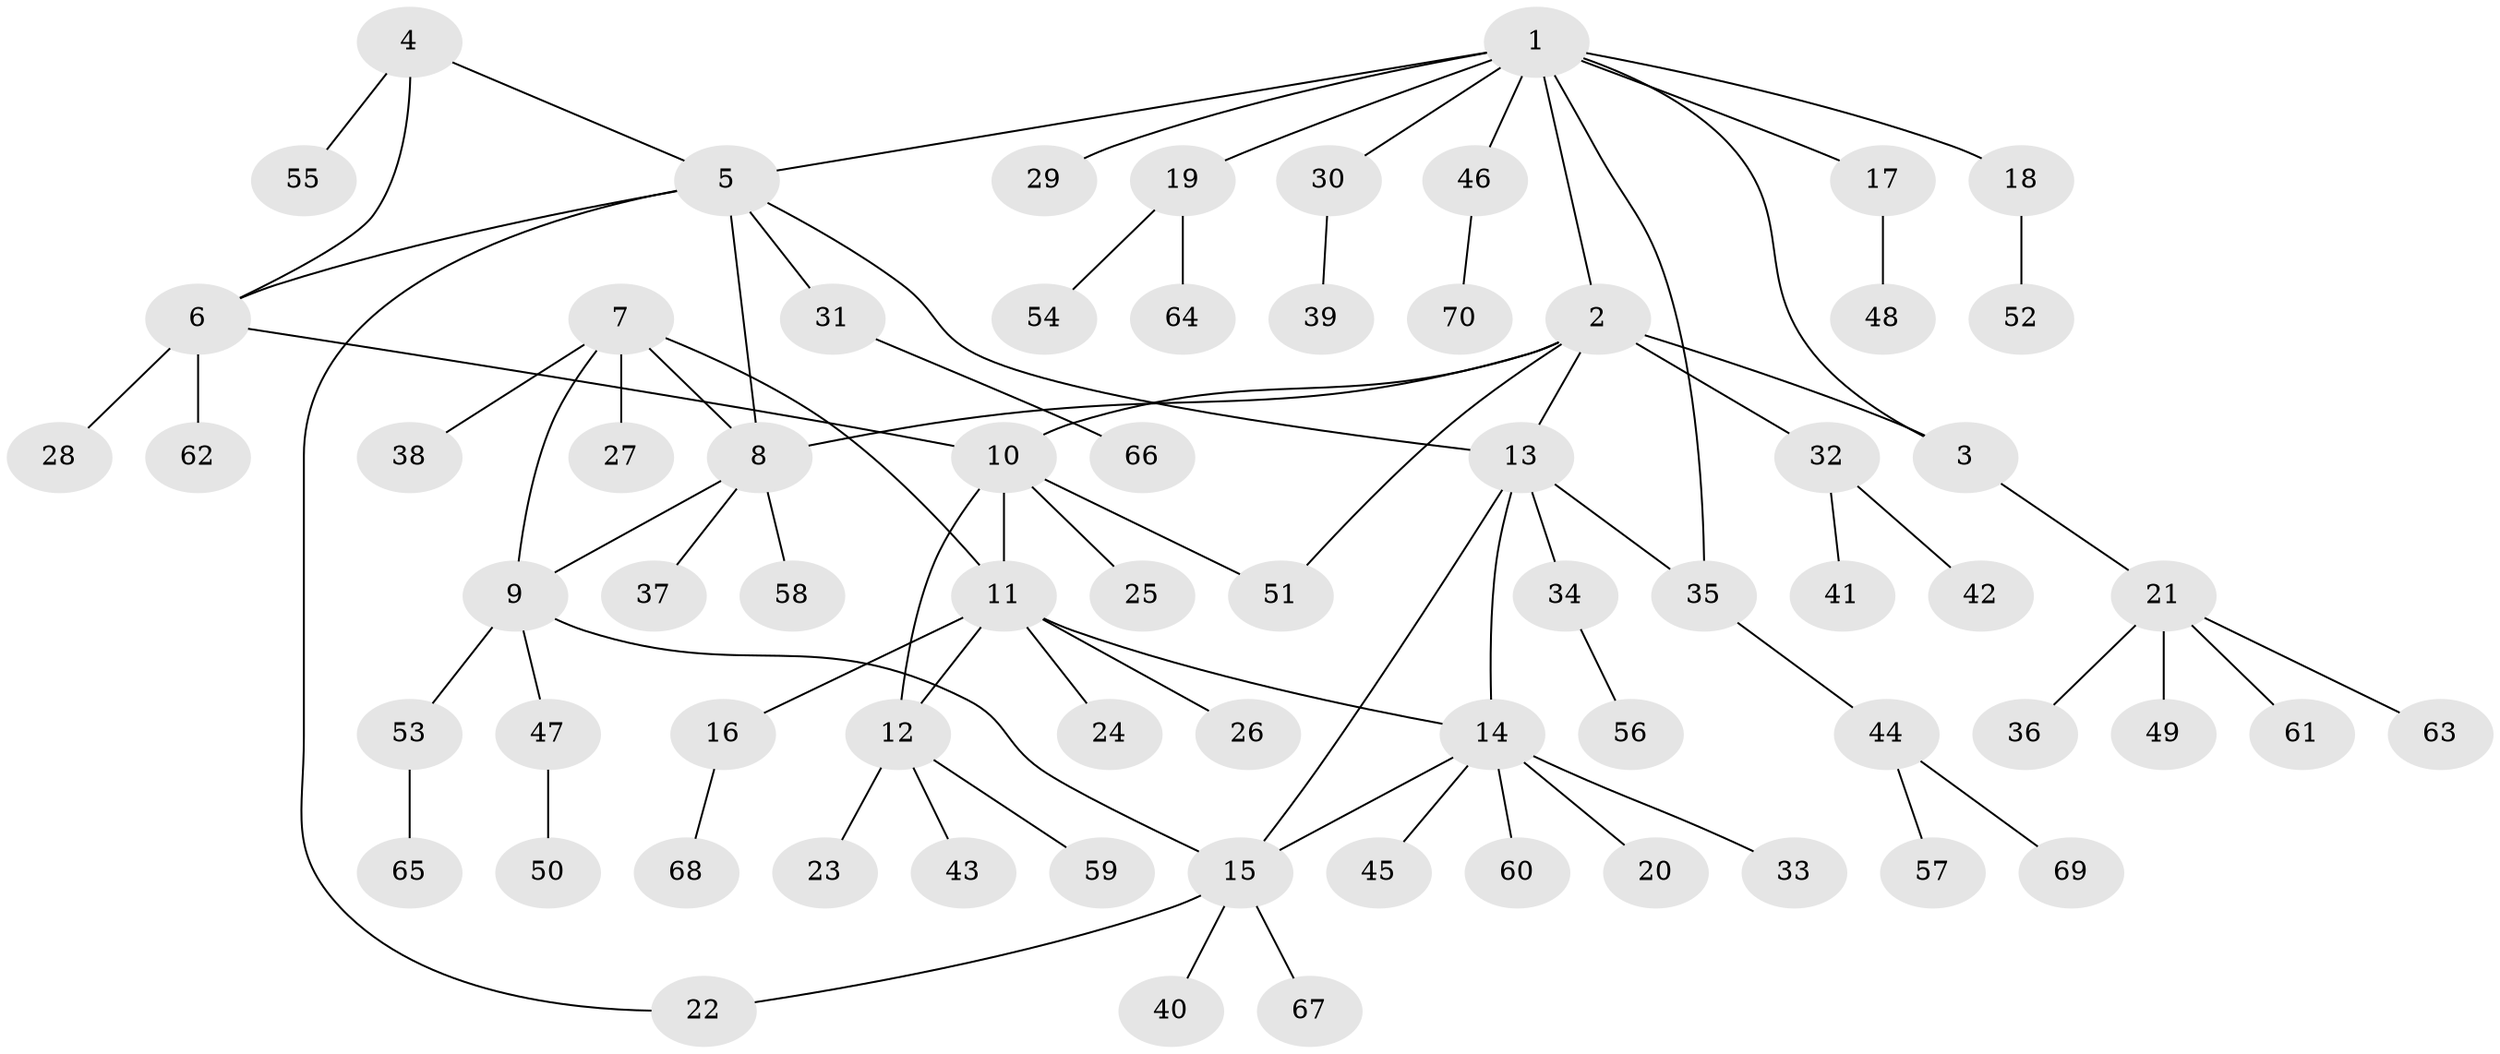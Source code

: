 // Generated by graph-tools (version 1.1) at 2025/16/03/09/25 04:16:01]
// undirected, 70 vertices, 83 edges
graph export_dot {
graph [start="1"]
  node [color=gray90,style=filled];
  1;
  2;
  3;
  4;
  5;
  6;
  7;
  8;
  9;
  10;
  11;
  12;
  13;
  14;
  15;
  16;
  17;
  18;
  19;
  20;
  21;
  22;
  23;
  24;
  25;
  26;
  27;
  28;
  29;
  30;
  31;
  32;
  33;
  34;
  35;
  36;
  37;
  38;
  39;
  40;
  41;
  42;
  43;
  44;
  45;
  46;
  47;
  48;
  49;
  50;
  51;
  52;
  53;
  54;
  55;
  56;
  57;
  58;
  59;
  60;
  61;
  62;
  63;
  64;
  65;
  66;
  67;
  68;
  69;
  70;
  1 -- 2;
  1 -- 3;
  1 -- 5;
  1 -- 17;
  1 -- 18;
  1 -- 19;
  1 -- 29;
  1 -- 30;
  1 -- 35;
  1 -- 46;
  2 -- 3;
  2 -- 8;
  2 -- 10;
  2 -- 13;
  2 -- 32;
  2 -- 51;
  3 -- 21;
  4 -- 5;
  4 -- 6;
  4 -- 55;
  5 -- 6;
  5 -- 8;
  5 -- 13;
  5 -- 22;
  5 -- 31;
  6 -- 10;
  6 -- 28;
  6 -- 62;
  7 -- 8;
  7 -- 9;
  7 -- 11;
  7 -- 27;
  7 -- 38;
  8 -- 9;
  8 -- 37;
  8 -- 58;
  9 -- 15;
  9 -- 47;
  9 -- 53;
  10 -- 11;
  10 -- 12;
  10 -- 25;
  10 -- 51;
  11 -- 12;
  11 -- 14;
  11 -- 16;
  11 -- 24;
  11 -- 26;
  12 -- 23;
  12 -- 43;
  12 -- 59;
  13 -- 14;
  13 -- 15;
  13 -- 34;
  13 -- 35;
  14 -- 15;
  14 -- 20;
  14 -- 33;
  14 -- 45;
  14 -- 60;
  15 -- 22;
  15 -- 40;
  15 -- 67;
  16 -- 68;
  17 -- 48;
  18 -- 52;
  19 -- 54;
  19 -- 64;
  21 -- 36;
  21 -- 49;
  21 -- 61;
  21 -- 63;
  30 -- 39;
  31 -- 66;
  32 -- 41;
  32 -- 42;
  34 -- 56;
  35 -- 44;
  44 -- 57;
  44 -- 69;
  46 -- 70;
  47 -- 50;
  53 -- 65;
}
